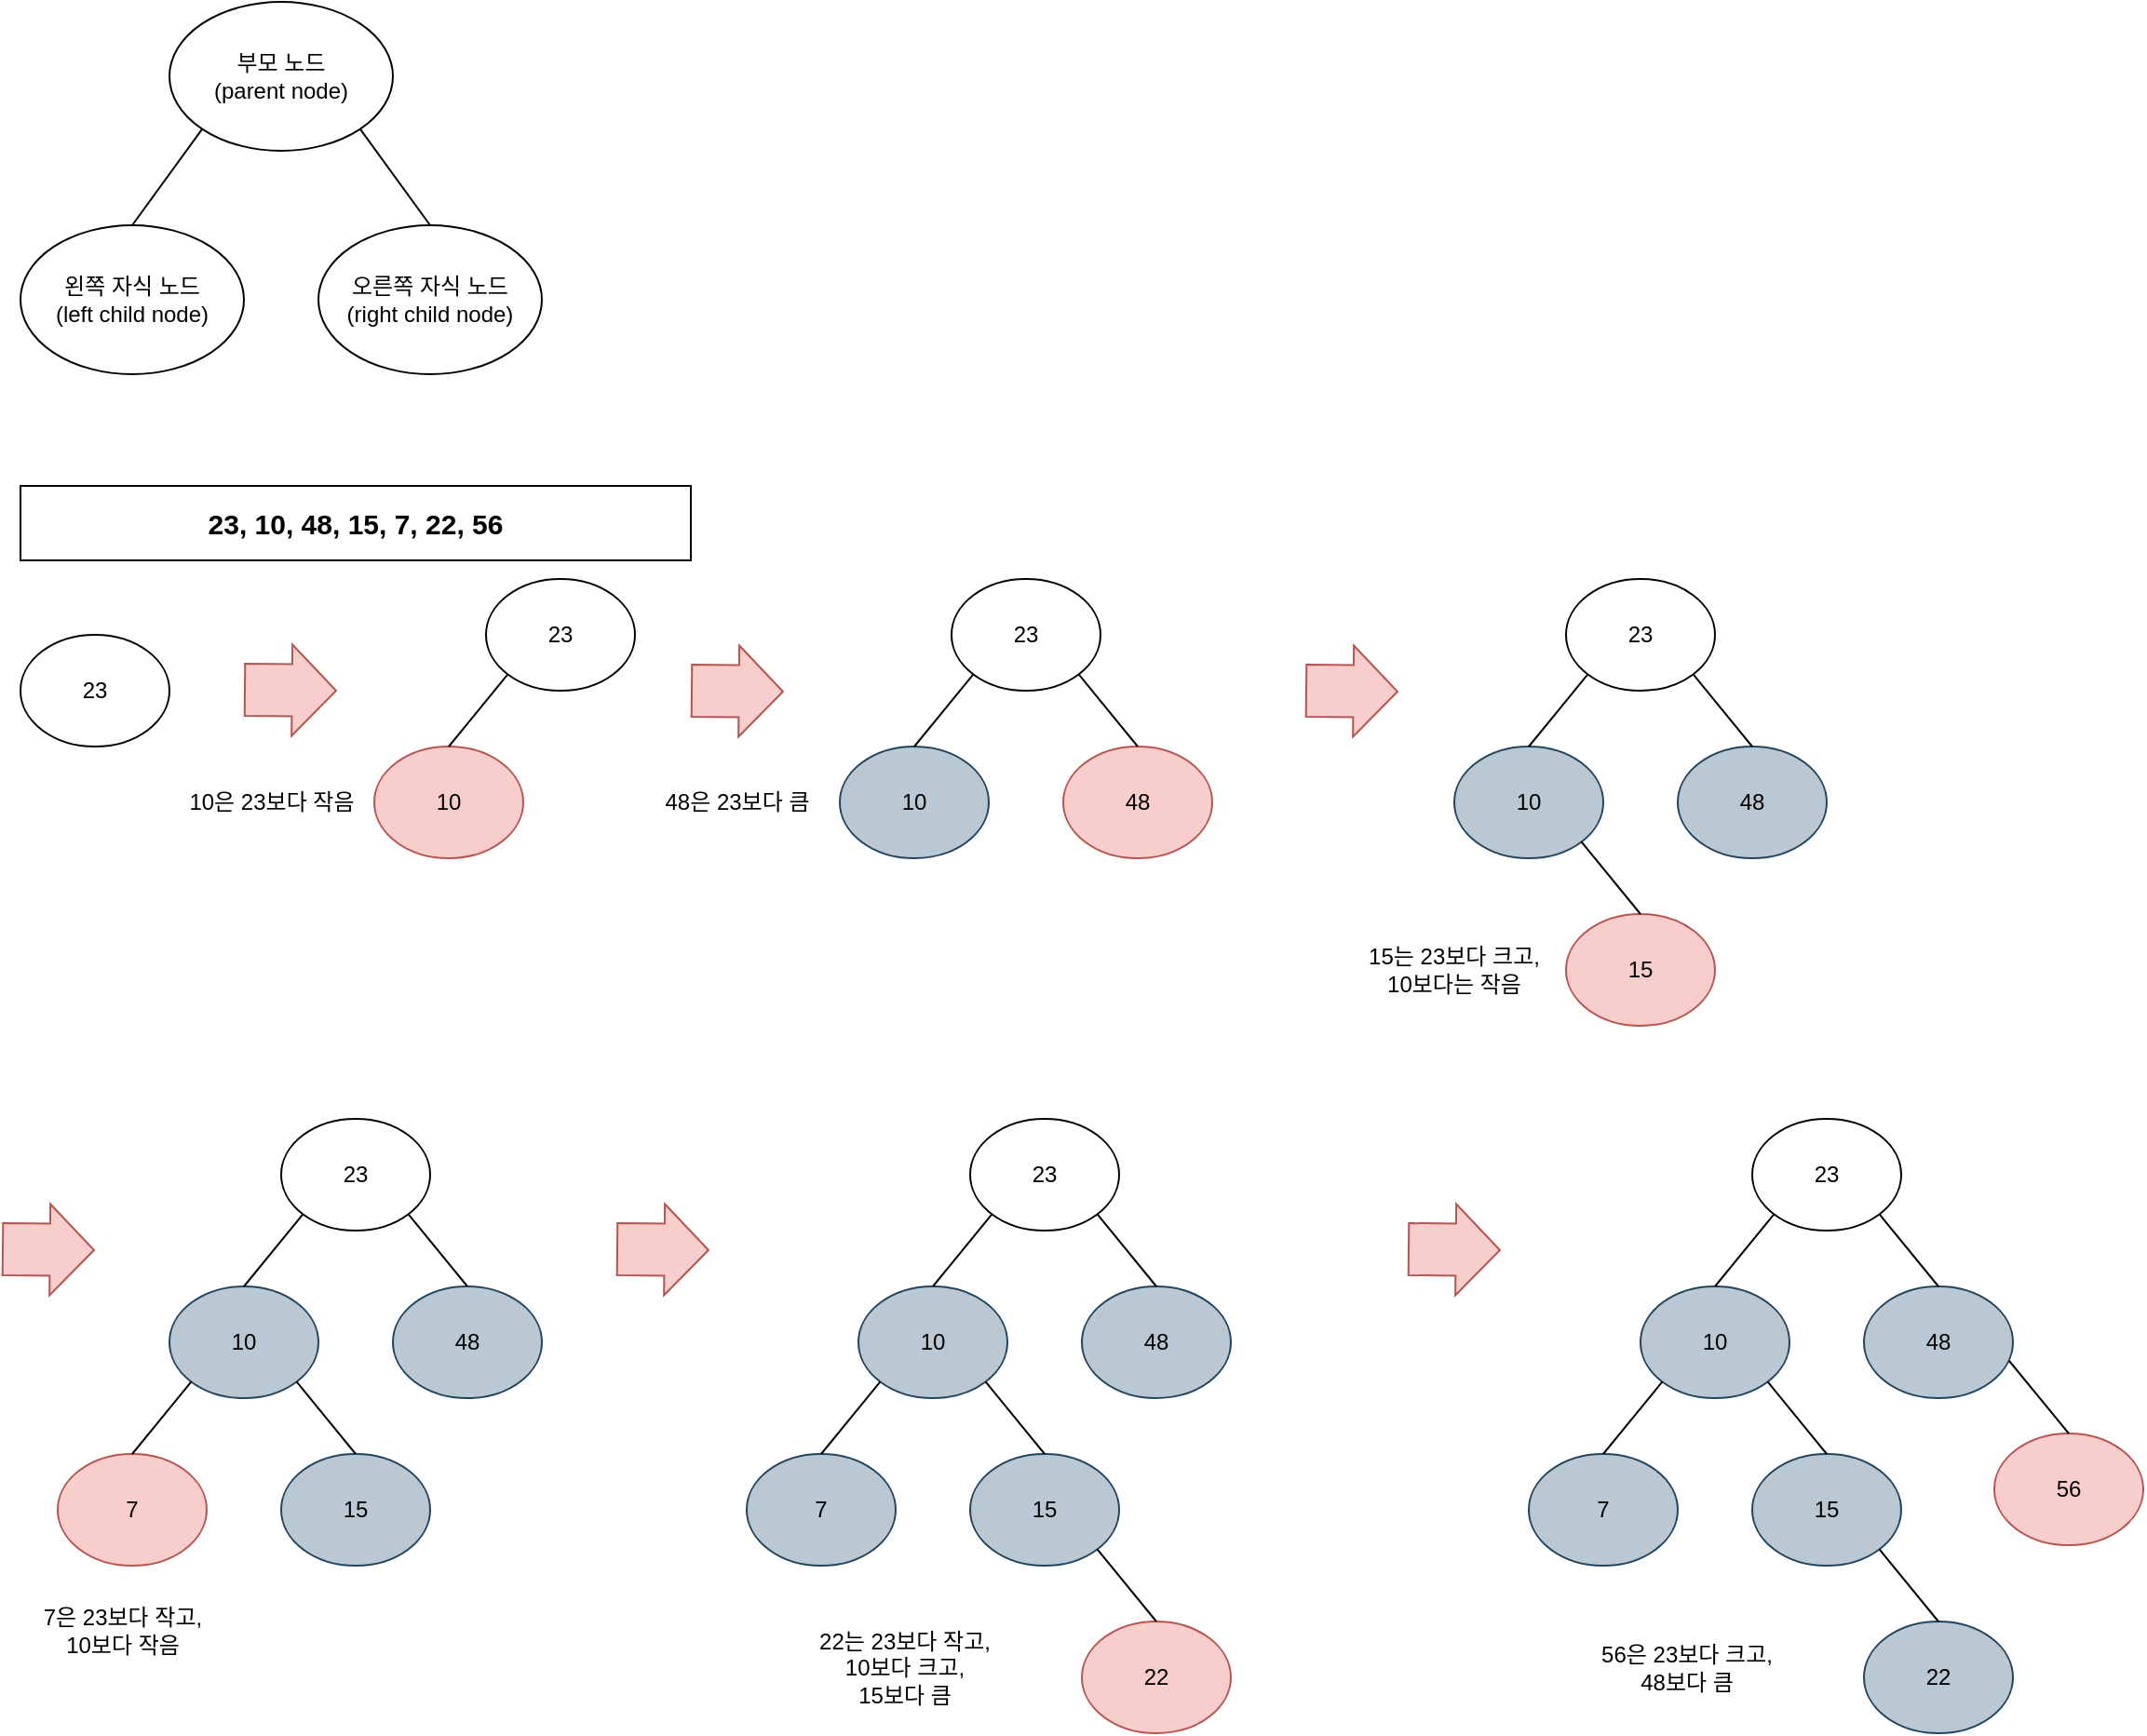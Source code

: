 <mxfile version="22.0.2" type="device">
  <diagram name="페이지-1" id="mhmsSpRrgJDqJ-asprNO">
    <mxGraphModel dx="1436" dy="968" grid="1" gridSize="10" guides="1" tooltips="1" connect="1" arrows="1" fold="1" page="1" pageScale="1" pageWidth="827" pageHeight="1169" math="0" shadow="0">
      <root>
        <mxCell id="0" />
        <mxCell id="1" parent="0" />
        <mxCell id="lbl2z9FatFeXP5gyk-8b-1" value="부모 노드&lt;br&gt;(parent node)" style="ellipse;whiteSpace=wrap;html=1;" vertex="1" parent="1">
          <mxGeometry x="120" y="20" width="120" height="80" as="geometry" />
        </mxCell>
        <mxCell id="lbl2z9FatFeXP5gyk-8b-2" value="왼쪽 자식 노드&lt;br&gt;(left child node)" style="ellipse;whiteSpace=wrap;html=1;" vertex="1" parent="1">
          <mxGeometry x="40" y="140" width="120" height="80" as="geometry" />
        </mxCell>
        <mxCell id="lbl2z9FatFeXP5gyk-8b-3" value="오른쪽 자식 노드&lt;br&gt;(right child node)" style="ellipse;whiteSpace=wrap;html=1;" vertex="1" parent="1">
          <mxGeometry x="200" y="140" width="120" height="80" as="geometry" />
        </mxCell>
        <mxCell id="lbl2z9FatFeXP5gyk-8b-4" value="" style="endArrow=none;html=1;rounded=0;entryX=0;entryY=1;entryDx=0;entryDy=0;exitX=0.5;exitY=0;exitDx=0;exitDy=0;" edge="1" parent="1" source="lbl2z9FatFeXP5gyk-8b-2" target="lbl2z9FatFeXP5gyk-8b-1">
          <mxGeometry width="50" height="50" relative="1" as="geometry">
            <mxPoint x="270" y="380" as="sourcePoint" />
            <mxPoint x="320" y="330" as="targetPoint" />
          </mxGeometry>
        </mxCell>
        <mxCell id="lbl2z9FatFeXP5gyk-8b-5" value="" style="endArrow=none;html=1;rounded=0;entryX=1;entryY=1;entryDx=0;entryDy=0;exitX=0.5;exitY=0;exitDx=0;exitDy=0;" edge="1" parent="1" source="lbl2z9FatFeXP5gyk-8b-3" target="lbl2z9FatFeXP5gyk-8b-1">
          <mxGeometry width="50" height="50" relative="1" as="geometry">
            <mxPoint x="110" y="150" as="sourcePoint" />
            <mxPoint x="148" y="98" as="targetPoint" />
          </mxGeometry>
        </mxCell>
        <mxCell id="lbl2z9FatFeXP5gyk-8b-6" value="&lt;b&gt;&lt;font style=&quot;font-size: 15px;&quot;&gt;23, 10, 48, 15, 7, 22, 56&lt;/font&gt;&lt;/b&gt;" style="text;html=1;strokeColor=default;fillColor=none;align=center;verticalAlign=middle;whiteSpace=wrap;rounded=0;" vertex="1" parent="1">
          <mxGeometry x="40" y="280" width="360" height="40" as="geometry" />
        </mxCell>
        <mxCell id="lbl2z9FatFeXP5gyk-8b-7" value="23" style="ellipse;whiteSpace=wrap;html=1;" vertex="1" parent="1">
          <mxGeometry x="40" y="360" width="80" height="60" as="geometry" />
        </mxCell>
        <mxCell id="lbl2z9FatFeXP5gyk-8b-8" value="" style="shape=flexArrow;endArrow=classic;html=1;rounded=0;width=28;endSize=7.56;fillColor=#f8cecc;strokeColor=#b85450;" edge="1" parent="1">
          <mxGeometry width="50" height="50" relative="1" as="geometry">
            <mxPoint x="160" y="389.5" as="sourcePoint" />
            <mxPoint x="210" y="390" as="targetPoint" />
          </mxGeometry>
        </mxCell>
        <mxCell id="lbl2z9FatFeXP5gyk-8b-9" value="23" style="ellipse;whiteSpace=wrap;html=1;" vertex="1" parent="1">
          <mxGeometry x="290" y="330" width="80" height="60" as="geometry" />
        </mxCell>
        <mxCell id="lbl2z9FatFeXP5gyk-8b-10" value="10" style="ellipse;whiteSpace=wrap;html=1;fillColor=#f8cecc;strokeColor=#b85450;" vertex="1" parent="1">
          <mxGeometry x="230" y="420" width="80" height="60" as="geometry" />
        </mxCell>
        <mxCell id="lbl2z9FatFeXP5gyk-8b-11" value="" style="endArrow=none;html=1;rounded=0;entryX=0;entryY=1;entryDx=0;entryDy=0;exitX=0.5;exitY=0;exitDx=0;exitDy=0;" edge="1" parent="1" source="lbl2z9FatFeXP5gyk-8b-10" target="lbl2z9FatFeXP5gyk-8b-9">
          <mxGeometry width="50" height="50" relative="1" as="geometry">
            <mxPoint x="550" y="450" as="sourcePoint" />
            <mxPoint x="600" y="400" as="targetPoint" />
          </mxGeometry>
        </mxCell>
        <mxCell id="lbl2z9FatFeXP5gyk-8b-12" value="" style="shape=flexArrow;endArrow=classic;html=1;rounded=0;width=28;endSize=7.56;fillColor=#f8cecc;strokeColor=#b85450;" edge="1" parent="1">
          <mxGeometry width="50" height="50" relative="1" as="geometry">
            <mxPoint x="400" y="390" as="sourcePoint" />
            <mxPoint x="450" y="390.5" as="targetPoint" />
          </mxGeometry>
        </mxCell>
        <mxCell id="lbl2z9FatFeXP5gyk-8b-13" value="23" style="ellipse;whiteSpace=wrap;html=1;" vertex="1" parent="1">
          <mxGeometry x="540" y="330" width="80" height="60" as="geometry" />
        </mxCell>
        <mxCell id="lbl2z9FatFeXP5gyk-8b-14" value="10" style="ellipse;whiteSpace=wrap;html=1;fillColor=#bac8d3;strokeColor=#23445d;" vertex="1" parent="1">
          <mxGeometry x="480" y="420" width="80" height="60" as="geometry" />
        </mxCell>
        <mxCell id="lbl2z9FatFeXP5gyk-8b-15" value="" style="endArrow=none;html=1;rounded=0;entryX=0;entryY=1;entryDx=0;entryDy=0;exitX=0.5;exitY=0;exitDx=0;exitDy=0;" edge="1" parent="1" source="lbl2z9FatFeXP5gyk-8b-14" target="lbl2z9FatFeXP5gyk-8b-13">
          <mxGeometry width="50" height="50" relative="1" as="geometry">
            <mxPoint x="800" y="450" as="sourcePoint" />
            <mxPoint x="850" y="400" as="targetPoint" />
          </mxGeometry>
        </mxCell>
        <mxCell id="lbl2z9FatFeXP5gyk-8b-16" value="48" style="ellipse;whiteSpace=wrap;html=1;fillColor=#f8cecc;strokeColor=#b85450;" vertex="1" parent="1">
          <mxGeometry x="600" y="420" width="80" height="60" as="geometry" />
        </mxCell>
        <mxCell id="lbl2z9FatFeXP5gyk-8b-17" value="" style="endArrow=none;html=1;rounded=0;entryX=1;entryY=1;entryDx=0;entryDy=0;exitX=0.5;exitY=0;exitDx=0;exitDy=0;" edge="1" parent="1" source="lbl2z9FatFeXP5gyk-8b-16" target="lbl2z9FatFeXP5gyk-8b-13">
          <mxGeometry width="50" height="50" relative="1" as="geometry">
            <mxPoint x="530" y="430" as="sourcePoint" />
            <mxPoint x="562" y="391" as="targetPoint" />
          </mxGeometry>
        </mxCell>
        <mxCell id="lbl2z9FatFeXP5gyk-8b-18" value="10은 23보다 작음" style="text;html=1;strokeColor=none;fillColor=none;align=center;verticalAlign=middle;whiteSpace=wrap;rounded=0;" vertex="1" parent="1">
          <mxGeometry x="120" y="425" width="110" height="50" as="geometry" />
        </mxCell>
        <mxCell id="lbl2z9FatFeXP5gyk-8b-19" value="48은 23보다 큼" style="text;html=1;strokeColor=none;fillColor=none;align=center;verticalAlign=middle;whiteSpace=wrap;rounded=0;" vertex="1" parent="1">
          <mxGeometry x="370" y="425" width="110" height="50" as="geometry" />
        </mxCell>
        <mxCell id="lbl2z9FatFeXP5gyk-8b-20" value="" style="shape=flexArrow;endArrow=classic;html=1;rounded=0;width=28;endSize=7.56;fillColor=#f8cecc;strokeColor=#b85450;" edge="1" parent="1">
          <mxGeometry width="50" height="50" relative="1" as="geometry">
            <mxPoint x="730" y="390" as="sourcePoint" />
            <mxPoint x="780" y="390.5" as="targetPoint" />
          </mxGeometry>
        </mxCell>
        <mxCell id="lbl2z9FatFeXP5gyk-8b-21" value="23" style="ellipse;whiteSpace=wrap;html=1;" vertex="1" parent="1">
          <mxGeometry x="870" y="330" width="80" height="60" as="geometry" />
        </mxCell>
        <mxCell id="lbl2z9FatFeXP5gyk-8b-22" value="10" style="ellipse;whiteSpace=wrap;html=1;fillColor=#bac8d3;strokeColor=#23445d;" vertex="1" parent="1">
          <mxGeometry x="810" y="420" width="80" height="60" as="geometry" />
        </mxCell>
        <mxCell id="lbl2z9FatFeXP5gyk-8b-23" value="" style="endArrow=none;html=1;rounded=0;entryX=0;entryY=1;entryDx=0;entryDy=0;exitX=0.5;exitY=0;exitDx=0;exitDy=0;" edge="1" parent="1" source="lbl2z9FatFeXP5gyk-8b-22" target="lbl2z9FatFeXP5gyk-8b-21">
          <mxGeometry width="50" height="50" relative="1" as="geometry">
            <mxPoint x="1130" y="450" as="sourcePoint" />
            <mxPoint x="1180" y="400" as="targetPoint" />
          </mxGeometry>
        </mxCell>
        <mxCell id="lbl2z9FatFeXP5gyk-8b-24" value="48" style="ellipse;whiteSpace=wrap;html=1;fillColor=#bac8d3;strokeColor=#23445d;" vertex="1" parent="1">
          <mxGeometry x="930" y="420" width="80" height="60" as="geometry" />
        </mxCell>
        <mxCell id="lbl2z9FatFeXP5gyk-8b-25" value="" style="endArrow=none;html=1;rounded=0;entryX=1;entryY=1;entryDx=0;entryDy=0;exitX=0.5;exitY=0;exitDx=0;exitDy=0;" edge="1" parent="1" source="lbl2z9FatFeXP5gyk-8b-24" target="lbl2z9FatFeXP5gyk-8b-21">
          <mxGeometry width="50" height="50" relative="1" as="geometry">
            <mxPoint x="860" y="430" as="sourcePoint" />
            <mxPoint x="892" y="391" as="targetPoint" />
          </mxGeometry>
        </mxCell>
        <mxCell id="lbl2z9FatFeXP5gyk-8b-26" value="15" style="ellipse;whiteSpace=wrap;html=1;fillColor=#f8cecc;strokeColor=#b85450;" vertex="1" parent="1">
          <mxGeometry x="870" y="510" width="80" height="60" as="geometry" />
        </mxCell>
        <mxCell id="lbl2z9FatFeXP5gyk-8b-27" value="" style="endArrow=none;html=1;rounded=0;entryX=1;entryY=1;entryDx=0;entryDy=0;exitX=0.5;exitY=0;exitDx=0;exitDy=0;" edge="1" parent="1" source="lbl2z9FatFeXP5gyk-8b-26" target="lbl2z9FatFeXP5gyk-8b-22">
          <mxGeometry width="50" height="50" relative="1" as="geometry">
            <mxPoint x="980" y="430" as="sourcePoint" />
            <mxPoint x="948" y="391" as="targetPoint" />
          </mxGeometry>
        </mxCell>
        <mxCell id="lbl2z9FatFeXP5gyk-8b-28" value="15는 23보다 크고, 10보다는 작음" style="text;html=1;strokeColor=none;fillColor=none;align=center;verticalAlign=middle;whiteSpace=wrap;rounded=0;" vertex="1" parent="1">
          <mxGeometry x="755" y="515" width="110" height="50" as="geometry" />
        </mxCell>
        <mxCell id="lbl2z9FatFeXP5gyk-8b-29" value="" style="shape=flexArrow;endArrow=classic;html=1;rounded=0;width=28;endSize=7.56;fillColor=#f8cecc;strokeColor=#b85450;" edge="1" parent="1">
          <mxGeometry width="50" height="50" relative="1" as="geometry">
            <mxPoint x="30" y="690" as="sourcePoint" />
            <mxPoint x="80" y="690.5" as="targetPoint" />
          </mxGeometry>
        </mxCell>
        <mxCell id="lbl2z9FatFeXP5gyk-8b-30" value="23" style="ellipse;whiteSpace=wrap;html=1;" vertex="1" parent="1">
          <mxGeometry x="180" y="620" width="80" height="60" as="geometry" />
        </mxCell>
        <mxCell id="lbl2z9FatFeXP5gyk-8b-31" value="10" style="ellipse;whiteSpace=wrap;html=1;fillColor=#bac8d3;strokeColor=#23445d;" vertex="1" parent="1">
          <mxGeometry x="120" y="710" width="80" height="60" as="geometry" />
        </mxCell>
        <mxCell id="lbl2z9FatFeXP5gyk-8b-32" value="" style="endArrow=none;html=1;rounded=0;entryX=0;entryY=1;entryDx=0;entryDy=0;exitX=0.5;exitY=0;exitDx=0;exitDy=0;" edge="1" parent="1" source="lbl2z9FatFeXP5gyk-8b-31" target="lbl2z9FatFeXP5gyk-8b-30">
          <mxGeometry width="50" height="50" relative="1" as="geometry">
            <mxPoint x="440" y="740" as="sourcePoint" />
            <mxPoint x="490" y="690" as="targetPoint" />
          </mxGeometry>
        </mxCell>
        <mxCell id="lbl2z9FatFeXP5gyk-8b-33" value="48" style="ellipse;whiteSpace=wrap;html=1;fillColor=#bac8d3;strokeColor=#23445d;" vertex="1" parent="1">
          <mxGeometry x="240" y="710" width="80" height="60" as="geometry" />
        </mxCell>
        <mxCell id="lbl2z9FatFeXP5gyk-8b-34" value="" style="endArrow=none;html=1;rounded=0;entryX=1;entryY=1;entryDx=0;entryDy=0;exitX=0.5;exitY=0;exitDx=0;exitDy=0;" edge="1" parent="1" source="lbl2z9FatFeXP5gyk-8b-33" target="lbl2z9FatFeXP5gyk-8b-30">
          <mxGeometry width="50" height="50" relative="1" as="geometry">
            <mxPoint x="170" y="720" as="sourcePoint" />
            <mxPoint x="202" y="681" as="targetPoint" />
          </mxGeometry>
        </mxCell>
        <mxCell id="lbl2z9FatFeXP5gyk-8b-35" value="15" style="ellipse;whiteSpace=wrap;html=1;fillColor=#bac8d3;strokeColor=#23445d;" vertex="1" parent="1">
          <mxGeometry x="180" y="800" width="80" height="60" as="geometry" />
        </mxCell>
        <mxCell id="lbl2z9FatFeXP5gyk-8b-36" value="" style="endArrow=none;html=1;rounded=0;entryX=1;entryY=1;entryDx=0;entryDy=0;exitX=0.5;exitY=0;exitDx=0;exitDy=0;" edge="1" parent="1" source="lbl2z9FatFeXP5gyk-8b-35" target="lbl2z9FatFeXP5gyk-8b-31">
          <mxGeometry width="50" height="50" relative="1" as="geometry">
            <mxPoint x="290" y="720" as="sourcePoint" />
            <mxPoint x="258" y="681" as="targetPoint" />
          </mxGeometry>
        </mxCell>
        <mxCell id="lbl2z9FatFeXP5gyk-8b-38" value="7" style="ellipse;whiteSpace=wrap;html=1;fillColor=#f8cecc;strokeColor=#b85450;" vertex="1" parent="1">
          <mxGeometry x="60" y="800" width="80" height="60" as="geometry" />
        </mxCell>
        <mxCell id="lbl2z9FatFeXP5gyk-8b-39" value="" style="endArrow=none;html=1;rounded=0;entryX=0.5;entryY=0;entryDx=0;entryDy=0;exitX=0;exitY=1;exitDx=0;exitDy=0;" edge="1" parent="1" source="lbl2z9FatFeXP5gyk-8b-31" target="lbl2z9FatFeXP5gyk-8b-38">
          <mxGeometry width="50" height="50" relative="1" as="geometry">
            <mxPoint x="220" y="640" as="sourcePoint" />
            <mxPoint x="270" y="590" as="targetPoint" />
          </mxGeometry>
        </mxCell>
        <mxCell id="lbl2z9FatFeXP5gyk-8b-40" value="7은 23보다 작고, &lt;br&gt;10보다 작음" style="text;html=1;strokeColor=none;fillColor=none;align=center;verticalAlign=middle;whiteSpace=wrap;rounded=0;" vertex="1" parent="1">
          <mxGeometry x="40" y="870" width="110" height="50" as="geometry" />
        </mxCell>
        <mxCell id="lbl2z9FatFeXP5gyk-8b-43" value="" style="shape=flexArrow;endArrow=classic;html=1;rounded=0;width=28;endSize=7.56;fillColor=#f8cecc;strokeColor=#b85450;" edge="1" parent="1">
          <mxGeometry width="50" height="50" relative="1" as="geometry">
            <mxPoint x="360" y="690" as="sourcePoint" />
            <mxPoint x="410" y="690.5" as="targetPoint" />
          </mxGeometry>
        </mxCell>
        <mxCell id="lbl2z9FatFeXP5gyk-8b-44" value="23" style="ellipse;whiteSpace=wrap;html=1;" vertex="1" parent="1">
          <mxGeometry x="550" y="620" width="80" height="60" as="geometry" />
        </mxCell>
        <mxCell id="lbl2z9FatFeXP5gyk-8b-45" value="10" style="ellipse;whiteSpace=wrap;html=1;fillColor=#bac8d3;strokeColor=#23445d;" vertex="1" parent="1">
          <mxGeometry x="490" y="710" width="80" height="60" as="geometry" />
        </mxCell>
        <mxCell id="lbl2z9FatFeXP5gyk-8b-46" value="" style="endArrow=none;html=1;rounded=0;entryX=0;entryY=1;entryDx=0;entryDy=0;exitX=0.5;exitY=0;exitDx=0;exitDy=0;" edge="1" parent="1" source="lbl2z9FatFeXP5gyk-8b-45" target="lbl2z9FatFeXP5gyk-8b-44">
          <mxGeometry width="50" height="50" relative="1" as="geometry">
            <mxPoint x="810" y="740" as="sourcePoint" />
            <mxPoint x="860" y="690" as="targetPoint" />
          </mxGeometry>
        </mxCell>
        <mxCell id="lbl2z9FatFeXP5gyk-8b-47" value="48" style="ellipse;whiteSpace=wrap;html=1;fillColor=#bac8d3;strokeColor=#23445d;" vertex="1" parent="1">
          <mxGeometry x="610" y="710" width="80" height="60" as="geometry" />
        </mxCell>
        <mxCell id="lbl2z9FatFeXP5gyk-8b-48" value="" style="endArrow=none;html=1;rounded=0;entryX=1;entryY=1;entryDx=0;entryDy=0;exitX=0.5;exitY=0;exitDx=0;exitDy=0;" edge="1" parent="1" source="lbl2z9FatFeXP5gyk-8b-47" target="lbl2z9FatFeXP5gyk-8b-44">
          <mxGeometry width="50" height="50" relative="1" as="geometry">
            <mxPoint x="540" y="720" as="sourcePoint" />
            <mxPoint x="572" y="681" as="targetPoint" />
          </mxGeometry>
        </mxCell>
        <mxCell id="lbl2z9FatFeXP5gyk-8b-49" value="15" style="ellipse;whiteSpace=wrap;html=1;fillColor=#bac8d3;strokeColor=#23445d;" vertex="1" parent="1">
          <mxGeometry x="550" y="800" width="80" height="60" as="geometry" />
        </mxCell>
        <mxCell id="lbl2z9FatFeXP5gyk-8b-50" value="" style="endArrow=none;html=1;rounded=0;entryX=1;entryY=1;entryDx=0;entryDy=0;exitX=0.5;exitY=0;exitDx=0;exitDy=0;" edge="1" parent="1" source="lbl2z9FatFeXP5gyk-8b-49" target="lbl2z9FatFeXP5gyk-8b-45">
          <mxGeometry width="50" height="50" relative="1" as="geometry">
            <mxPoint x="660" y="720" as="sourcePoint" />
            <mxPoint x="628" y="681" as="targetPoint" />
          </mxGeometry>
        </mxCell>
        <mxCell id="lbl2z9FatFeXP5gyk-8b-51" value="7" style="ellipse;whiteSpace=wrap;html=1;fillColor=#bac8d3;strokeColor=#23445d;" vertex="1" parent="1">
          <mxGeometry x="430" y="800" width="80" height="60" as="geometry" />
        </mxCell>
        <mxCell id="lbl2z9FatFeXP5gyk-8b-52" value="" style="endArrow=none;html=1;rounded=0;entryX=0.5;entryY=0;entryDx=0;entryDy=0;exitX=0;exitY=1;exitDx=0;exitDy=0;" edge="1" parent="1" source="lbl2z9FatFeXP5gyk-8b-45" target="lbl2z9FatFeXP5gyk-8b-51">
          <mxGeometry width="50" height="50" relative="1" as="geometry">
            <mxPoint x="590" y="640" as="sourcePoint" />
            <mxPoint x="640" y="590" as="targetPoint" />
          </mxGeometry>
        </mxCell>
        <mxCell id="lbl2z9FatFeXP5gyk-8b-53" value="22" style="ellipse;whiteSpace=wrap;html=1;fillColor=#f8cecc;strokeColor=#b85450;" vertex="1" parent="1">
          <mxGeometry x="610" y="890" width="80" height="60" as="geometry" />
        </mxCell>
        <mxCell id="lbl2z9FatFeXP5gyk-8b-54" value="" style="endArrow=none;html=1;rounded=0;entryX=1;entryY=1;entryDx=0;entryDy=0;exitX=0.5;exitY=0;exitDx=0;exitDy=0;" edge="1" parent="1" source="lbl2z9FatFeXP5gyk-8b-53" target="lbl2z9FatFeXP5gyk-8b-49">
          <mxGeometry width="50" height="50" relative="1" as="geometry">
            <mxPoint x="646" y="894" as="sourcePoint" />
            <mxPoint x="614" y="855" as="targetPoint" />
          </mxGeometry>
        </mxCell>
        <mxCell id="lbl2z9FatFeXP5gyk-8b-55" value="22는 23보다 작고, 10보다 크고, &lt;br&gt;15보다 큼" style="text;html=1;strokeColor=none;fillColor=none;align=center;verticalAlign=middle;whiteSpace=wrap;rounded=0;" vertex="1" parent="1">
          <mxGeometry x="460" y="890" width="110" height="50" as="geometry" />
        </mxCell>
        <mxCell id="lbl2z9FatFeXP5gyk-8b-56" value="" style="shape=flexArrow;endArrow=classic;html=1;rounded=0;width=28;endSize=7.56;fillColor=#f8cecc;strokeColor=#b85450;" edge="1" parent="1">
          <mxGeometry width="50" height="50" relative="1" as="geometry">
            <mxPoint x="785" y="690" as="sourcePoint" />
            <mxPoint x="835" y="690.5" as="targetPoint" />
          </mxGeometry>
        </mxCell>
        <mxCell id="lbl2z9FatFeXP5gyk-8b-79" value="23" style="ellipse;whiteSpace=wrap;html=1;" vertex="1" parent="1">
          <mxGeometry x="970" y="620" width="80" height="60" as="geometry" />
        </mxCell>
        <mxCell id="lbl2z9FatFeXP5gyk-8b-80" value="10" style="ellipse;whiteSpace=wrap;html=1;fillColor=#bac8d3;strokeColor=#23445d;" vertex="1" parent="1">
          <mxGeometry x="910" y="710" width="80" height="60" as="geometry" />
        </mxCell>
        <mxCell id="lbl2z9FatFeXP5gyk-8b-81" value="" style="endArrow=none;html=1;rounded=0;entryX=0;entryY=1;entryDx=0;entryDy=0;exitX=0.5;exitY=0;exitDx=0;exitDy=0;" edge="1" parent="1" source="lbl2z9FatFeXP5gyk-8b-80" target="lbl2z9FatFeXP5gyk-8b-79">
          <mxGeometry width="50" height="50" relative="1" as="geometry">
            <mxPoint x="1230" y="740" as="sourcePoint" />
            <mxPoint x="1280" y="690" as="targetPoint" />
          </mxGeometry>
        </mxCell>
        <mxCell id="lbl2z9FatFeXP5gyk-8b-82" value="48" style="ellipse;whiteSpace=wrap;html=1;fillColor=#bac8d3;strokeColor=#23445d;" vertex="1" parent="1">
          <mxGeometry x="1030" y="710" width="80" height="60" as="geometry" />
        </mxCell>
        <mxCell id="lbl2z9FatFeXP5gyk-8b-83" value="" style="endArrow=none;html=1;rounded=0;entryX=1;entryY=1;entryDx=0;entryDy=0;exitX=0.5;exitY=0;exitDx=0;exitDy=0;" edge="1" parent="1" source="lbl2z9FatFeXP5gyk-8b-82" target="lbl2z9FatFeXP5gyk-8b-79">
          <mxGeometry width="50" height="50" relative="1" as="geometry">
            <mxPoint x="960" y="720" as="sourcePoint" />
            <mxPoint x="992" y="681" as="targetPoint" />
          </mxGeometry>
        </mxCell>
        <mxCell id="lbl2z9FatFeXP5gyk-8b-84" value="15" style="ellipse;whiteSpace=wrap;html=1;fillColor=#bac8d3;strokeColor=#23445d;" vertex="1" parent="1">
          <mxGeometry x="970" y="800" width="80" height="60" as="geometry" />
        </mxCell>
        <mxCell id="lbl2z9FatFeXP5gyk-8b-85" value="" style="endArrow=none;html=1;rounded=0;entryX=1;entryY=1;entryDx=0;entryDy=0;exitX=0.5;exitY=0;exitDx=0;exitDy=0;" edge="1" parent="1" source="lbl2z9FatFeXP5gyk-8b-84" target="lbl2z9FatFeXP5gyk-8b-80">
          <mxGeometry width="50" height="50" relative="1" as="geometry">
            <mxPoint x="1080" y="720" as="sourcePoint" />
            <mxPoint x="1048" y="681" as="targetPoint" />
          </mxGeometry>
        </mxCell>
        <mxCell id="lbl2z9FatFeXP5gyk-8b-86" value="7" style="ellipse;whiteSpace=wrap;html=1;fillColor=#bac8d3;strokeColor=#23445d;" vertex="1" parent="1">
          <mxGeometry x="850" y="800" width="80" height="60" as="geometry" />
        </mxCell>
        <mxCell id="lbl2z9FatFeXP5gyk-8b-87" value="" style="endArrow=none;html=1;rounded=0;entryX=0.5;entryY=0;entryDx=0;entryDy=0;exitX=0;exitY=1;exitDx=0;exitDy=0;" edge="1" parent="1" source="lbl2z9FatFeXP5gyk-8b-80" target="lbl2z9FatFeXP5gyk-8b-86">
          <mxGeometry width="50" height="50" relative="1" as="geometry">
            <mxPoint x="1010" y="640" as="sourcePoint" />
            <mxPoint x="1060" y="590" as="targetPoint" />
          </mxGeometry>
        </mxCell>
        <mxCell id="lbl2z9FatFeXP5gyk-8b-88" value="22" style="ellipse;whiteSpace=wrap;html=1;fillColor=#bac8d3;strokeColor=#23445d;" vertex="1" parent="1">
          <mxGeometry x="1030" y="890" width="80" height="60" as="geometry" />
        </mxCell>
        <mxCell id="lbl2z9FatFeXP5gyk-8b-89" value="" style="endArrow=none;html=1;rounded=0;entryX=1;entryY=1;entryDx=0;entryDy=0;exitX=0.5;exitY=0;exitDx=0;exitDy=0;" edge="1" parent="1" source="lbl2z9FatFeXP5gyk-8b-88" target="lbl2z9FatFeXP5gyk-8b-84">
          <mxGeometry width="50" height="50" relative="1" as="geometry">
            <mxPoint x="1066" y="894" as="sourcePoint" />
            <mxPoint x="1034" y="855" as="targetPoint" />
          </mxGeometry>
        </mxCell>
        <mxCell id="lbl2z9FatFeXP5gyk-8b-90" value="56은 23보다 크고, 48보다 큼" style="text;html=1;strokeColor=none;fillColor=none;align=center;verticalAlign=middle;whiteSpace=wrap;rounded=0;" vertex="1" parent="1">
          <mxGeometry x="880" y="890" width="110" height="50" as="geometry" />
        </mxCell>
        <mxCell id="lbl2z9FatFeXP5gyk-8b-91" value="56" style="ellipse;whiteSpace=wrap;html=1;fillColor=#f8cecc;strokeColor=#b85450;" vertex="1" parent="1">
          <mxGeometry x="1100" y="789" width="80" height="60" as="geometry" />
        </mxCell>
        <mxCell id="lbl2z9FatFeXP5gyk-8b-92" value="" style="endArrow=none;html=1;rounded=0;entryX=1;entryY=1;entryDx=0;entryDy=0;exitX=0.5;exitY=0;exitDx=0;exitDy=0;" edge="1" parent="1" source="lbl2z9FatFeXP5gyk-8b-91">
          <mxGeometry width="50" height="50" relative="1" as="geometry">
            <mxPoint x="1136" y="793" as="sourcePoint" />
            <mxPoint x="1108" y="750" as="targetPoint" />
          </mxGeometry>
        </mxCell>
      </root>
    </mxGraphModel>
  </diagram>
</mxfile>
